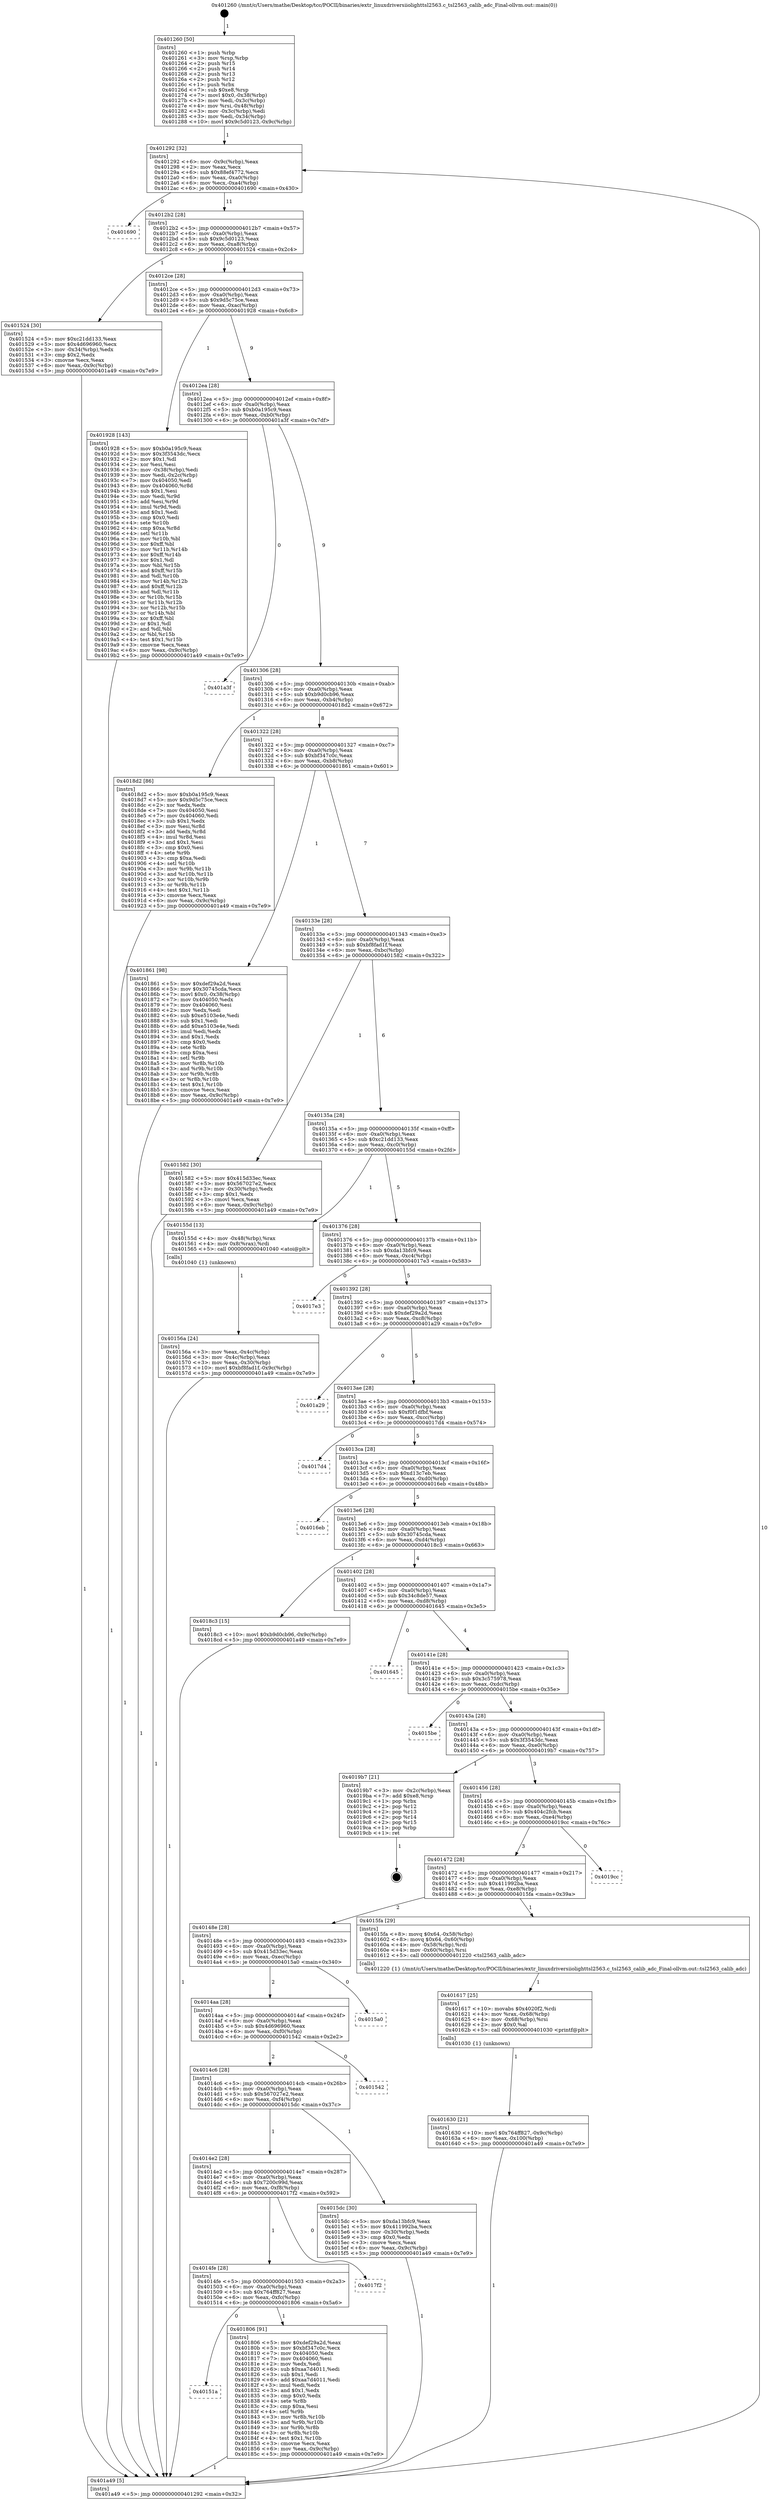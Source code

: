 digraph "0x401260" {
  label = "0x401260 (/mnt/c/Users/mathe/Desktop/tcc/POCII/binaries/extr_linuxdriversiiolighttsl2563.c_tsl2563_calib_adc_Final-ollvm.out::main(0))"
  labelloc = "t"
  node[shape=record]

  Entry [label="",width=0.3,height=0.3,shape=circle,fillcolor=black,style=filled]
  "0x401292" [label="{
     0x401292 [32]\l
     | [instrs]\l
     &nbsp;&nbsp;0x401292 \<+6\>: mov -0x9c(%rbp),%eax\l
     &nbsp;&nbsp;0x401298 \<+2\>: mov %eax,%ecx\l
     &nbsp;&nbsp;0x40129a \<+6\>: sub $0x88ef4772,%ecx\l
     &nbsp;&nbsp;0x4012a0 \<+6\>: mov %eax,-0xa0(%rbp)\l
     &nbsp;&nbsp;0x4012a6 \<+6\>: mov %ecx,-0xa4(%rbp)\l
     &nbsp;&nbsp;0x4012ac \<+6\>: je 0000000000401690 \<main+0x430\>\l
  }"]
  "0x401690" [label="{
     0x401690\l
  }", style=dashed]
  "0x4012b2" [label="{
     0x4012b2 [28]\l
     | [instrs]\l
     &nbsp;&nbsp;0x4012b2 \<+5\>: jmp 00000000004012b7 \<main+0x57\>\l
     &nbsp;&nbsp;0x4012b7 \<+6\>: mov -0xa0(%rbp),%eax\l
     &nbsp;&nbsp;0x4012bd \<+5\>: sub $0x9c5d0123,%eax\l
     &nbsp;&nbsp;0x4012c2 \<+6\>: mov %eax,-0xa8(%rbp)\l
     &nbsp;&nbsp;0x4012c8 \<+6\>: je 0000000000401524 \<main+0x2c4\>\l
  }"]
  Exit [label="",width=0.3,height=0.3,shape=circle,fillcolor=black,style=filled,peripheries=2]
  "0x401524" [label="{
     0x401524 [30]\l
     | [instrs]\l
     &nbsp;&nbsp;0x401524 \<+5\>: mov $0xc21dd133,%eax\l
     &nbsp;&nbsp;0x401529 \<+5\>: mov $0x4d696960,%ecx\l
     &nbsp;&nbsp;0x40152e \<+3\>: mov -0x34(%rbp),%edx\l
     &nbsp;&nbsp;0x401531 \<+3\>: cmp $0x2,%edx\l
     &nbsp;&nbsp;0x401534 \<+3\>: cmovne %ecx,%eax\l
     &nbsp;&nbsp;0x401537 \<+6\>: mov %eax,-0x9c(%rbp)\l
     &nbsp;&nbsp;0x40153d \<+5\>: jmp 0000000000401a49 \<main+0x7e9\>\l
  }"]
  "0x4012ce" [label="{
     0x4012ce [28]\l
     | [instrs]\l
     &nbsp;&nbsp;0x4012ce \<+5\>: jmp 00000000004012d3 \<main+0x73\>\l
     &nbsp;&nbsp;0x4012d3 \<+6\>: mov -0xa0(%rbp),%eax\l
     &nbsp;&nbsp;0x4012d9 \<+5\>: sub $0x9d5c75ce,%eax\l
     &nbsp;&nbsp;0x4012de \<+6\>: mov %eax,-0xac(%rbp)\l
     &nbsp;&nbsp;0x4012e4 \<+6\>: je 0000000000401928 \<main+0x6c8\>\l
  }"]
  "0x401a49" [label="{
     0x401a49 [5]\l
     | [instrs]\l
     &nbsp;&nbsp;0x401a49 \<+5\>: jmp 0000000000401292 \<main+0x32\>\l
  }"]
  "0x401260" [label="{
     0x401260 [50]\l
     | [instrs]\l
     &nbsp;&nbsp;0x401260 \<+1\>: push %rbp\l
     &nbsp;&nbsp;0x401261 \<+3\>: mov %rsp,%rbp\l
     &nbsp;&nbsp;0x401264 \<+2\>: push %r15\l
     &nbsp;&nbsp;0x401266 \<+2\>: push %r14\l
     &nbsp;&nbsp;0x401268 \<+2\>: push %r13\l
     &nbsp;&nbsp;0x40126a \<+2\>: push %r12\l
     &nbsp;&nbsp;0x40126c \<+1\>: push %rbx\l
     &nbsp;&nbsp;0x40126d \<+7\>: sub $0xe8,%rsp\l
     &nbsp;&nbsp;0x401274 \<+7\>: movl $0x0,-0x38(%rbp)\l
     &nbsp;&nbsp;0x40127b \<+3\>: mov %edi,-0x3c(%rbp)\l
     &nbsp;&nbsp;0x40127e \<+4\>: mov %rsi,-0x48(%rbp)\l
     &nbsp;&nbsp;0x401282 \<+3\>: mov -0x3c(%rbp),%edi\l
     &nbsp;&nbsp;0x401285 \<+3\>: mov %edi,-0x34(%rbp)\l
     &nbsp;&nbsp;0x401288 \<+10\>: movl $0x9c5d0123,-0x9c(%rbp)\l
  }"]
  "0x40151a" [label="{
     0x40151a\l
  }", style=dashed]
  "0x401928" [label="{
     0x401928 [143]\l
     | [instrs]\l
     &nbsp;&nbsp;0x401928 \<+5\>: mov $0xb0a195c9,%eax\l
     &nbsp;&nbsp;0x40192d \<+5\>: mov $0x3f3543dc,%ecx\l
     &nbsp;&nbsp;0x401932 \<+2\>: mov $0x1,%dl\l
     &nbsp;&nbsp;0x401934 \<+2\>: xor %esi,%esi\l
     &nbsp;&nbsp;0x401936 \<+3\>: mov -0x38(%rbp),%edi\l
     &nbsp;&nbsp;0x401939 \<+3\>: mov %edi,-0x2c(%rbp)\l
     &nbsp;&nbsp;0x40193c \<+7\>: mov 0x404050,%edi\l
     &nbsp;&nbsp;0x401943 \<+8\>: mov 0x404060,%r8d\l
     &nbsp;&nbsp;0x40194b \<+3\>: sub $0x1,%esi\l
     &nbsp;&nbsp;0x40194e \<+3\>: mov %edi,%r9d\l
     &nbsp;&nbsp;0x401951 \<+3\>: add %esi,%r9d\l
     &nbsp;&nbsp;0x401954 \<+4\>: imul %r9d,%edi\l
     &nbsp;&nbsp;0x401958 \<+3\>: and $0x1,%edi\l
     &nbsp;&nbsp;0x40195b \<+3\>: cmp $0x0,%edi\l
     &nbsp;&nbsp;0x40195e \<+4\>: sete %r10b\l
     &nbsp;&nbsp;0x401962 \<+4\>: cmp $0xa,%r8d\l
     &nbsp;&nbsp;0x401966 \<+4\>: setl %r11b\l
     &nbsp;&nbsp;0x40196a \<+3\>: mov %r10b,%bl\l
     &nbsp;&nbsp;0x40196d \<+3\>: xor $0xff,%bl\l
     &nbsp;&nbsp;0x401970 \<+3\>: mov %r11b,%r14b\l
     &nbsp;&nbsp;0x401973 \<+4\>: xor $0xff,%r14b\l
     &nbsp;&nbsp;0x401977 \<+3\>: xor $0x1,%dl\l
     &nbsp;&nbsp;0x40197a \<+3\>: mov %bl,%r15b\l
     &nbsp;&nbsp;0x40197d \<+4\>: and $0xff,%r15b\l
     &nbsp;&nbsp;0x401981 \<+3\>: and %dl,%r10b\l
     &nbsp;&nbsp;0x401984 \<+3\>: mov %r14b,%r12b\l
     &nbsp;&nbsp;0x401987 \<+4\>: and $0xff,%r12b\l
     &nbsp;&nbsp;0x40198b \<+3\>: and %dl,%r11b\l
     &nbsp;&nbsp;0x40198e \<+3\>: or %r10b,%r15b\l
     &nbsp;&nbsp;0x401991 \<+3\>: or %r11b,%r12b\l
     &nbsp;&nbsp;0x401994 \<+3\>: xor %r12b,%r15b\l
     &nbsp;&nbsp;0x401997 \<+3\>: or %r14b,%bl\l
     &nbsp;&nbsp;0x40199a \<+3\>: xor $0xff,%bl\l
     &nbsp;&nbsp;0x40199d \<+3\>: or $0x1,%dl\l
     &nbsp;&nbsp;0x4019a0 \<+2\>: and %dl,%bl\l
     &nbsp;&nbsp;0x4019a2 \<+3\>: or %bl,%r15b\l
     &nbsp;&nbsp;0x4019a5 \<+4\>: test $0x1,%r15b\l
     &nbsp;&nbsp;0x4019a9 \<+3\>: cmovne %ecx,%eax\l
     &nbsp;&nbsp;0x4019ac \<+6\>: mov %eax,-0x9c(%rbp)\l
     &nbsp;&nbsp;0x4019b2 \<+5\>: jmp 0000000000401a49 \<main+0x7e9\>\l
  }"]
  "0x4012ea" [label="{
     0x4012ea [28]\l
     | [instrs]\l
     &nbsp;&nbsp;0x4012ea \<+5\>: jmp 00000000004012ef \<main+0x8f\>\l
     &nbsp;&nbsp;0x4012ef \<+6\>: mov -0xa0(%rbp),%eax\l
     &nbsp;&nbsp;0x4012f5 \<+5\>: sub $0xb0a195c9,%eax\l
     &nbsp;&nbsp;0x4012fa \<+6\>: mov %eax,-0xb0(%rbp)\l
     &nbsp;&nbsp;0x401300 \<+6\>: je 0000000000401a3f \<main+0x7df\>\l
  }"]
  "0x401806" [label="{
     0x401806 [91]\l
     | [instrs]\l
     &nbsp;&nbsp;0x401806 \<+5\>: mov $0xdef29a2d,%eax\l
     &nbsp;&nbsp;0x40180b \<+5\>: mov $0xbf347c0c,%ecx\l
     &nbsp;&nbsp;0x401810 \<+7\>: mov 0x404050,%edx\l
     &nbsp;&nbsp;0x401817 \<+7\>: mov 0x404060,%esi\l
     &nbsp;&nbsp;0x40181e \<+2\>: mov %edx,%edi\l
     &nbsp;&nbsp;0x401820 \<+6\>: sub $0xaa7d4011,%edi\l
     &nbsp;&nbsp;0x401826 \<+3\>: sub $0x1,%edi\l
     &nbsp;&nbsp;0x401829 \<+6\>: add $0xaa7d4011,%edi\l
     &nbsp;&nbsp;0x40182f \<+3\>: imul %edi,%edx\l
     &nbsp;&nbsp;0x401832 \<+3\>: and $0x1,%edx\l
     &nbsp;&nbsp;0x401835 \<+3\>: cmp $0x0,%edx\l
     &nbsp;&nbsp;0x401838 \<+4\>: sete %r8b\l
     &nbsp;&nbsp;0x40183c \<+3\>: cmp $0xa,%esi\l
     &nbsp;&nbsp;0x40183f \<+4\>: setl %r9b\l
     &nbsp;&nbsp;0x401843 \<+3\>: mov %r8b,%r10b\l
     &nbsp;&nbsp;0x401846 \<+3\>: and %r9b,%r10b\l
     &nbsp;&nbsp;0x401849 \<+3\>: xor %r9b,%r8b\l
     &nbsp;&nbsp;0x40184c \<+3\>: or %r8b,%r10b\l
     &nbsp;&nbsp;0x40184f \<+4\>: test $0x1,%r10b\l
     &nbsp;&nbsp;0x401853 \<+3\>: cmovne %ecx,%eax\l
     &nbsp;&nbsp;0x401856 \<+6\>: mov %eax,-0x9c(%rbp)\l
     &nbsp;&nbsp;0x40185c \<+5\>: jmp 0000000000401a49 \<main+0x7e9\>\l
  }"]
  "0x401a3f" [label="{
     0x401a3f\l
  }", style=dashed]
  "0x401306" [label="{
     0x401306 [28]\l
     | [instrs]\l
     &nbsp;&nbsp;0x401306 \<+5\>: jmp 000000000040130b \<main+0xab\>\l
     &nbsp;&nbsp;0x40130b \<+6\>: mov -0xa0(%rbp),%eax\l
     &nbsp;&nbsp;0x401311 \<+5\>: sub $0xb9d0cb96,%eax\l
     &nbsp;&nbsp;0x401316 \<+6\>: mov %eax,-0xb4(%rbp)\l
     &nbsp;&nbsp;0x40131c \<+6\>: je 00000000004018d2 \<main+0x672\>\l
  }"]
  "0x4014fe" [label="{
     0x4014fe [28]\l
     | [instrs]\l
     &nbsp;&nbsp;0x4014fe \<+5\>: jmp 0000000000401503 \<main+0x2a3\>\l
     &nbsp;&nbsp;0x401503 \<+6\>: mov -0xa0(%rbp),%eax\l
     &nbsp;&nbsp;0x401509 \<+5\>: sub $0x764ff827,%eax\l
     &nbsp;&nbsp;0x40150e \<+6\>: mov %eax,-0xfc(%rbp)\l
     &nbsp;&nbsp;0x401514 \<+6\>: je 0000000000401806 \<main+0x5a6\>\l
  }"]
  "0x4018d2" [label="{
     0x4018d2 [86]\l
     | [instrs]\l
     &nbsp;&nbsp;0x4018d2 \<+5\>: mov $0xb0a195c9,%eax\l
     &nbsp;&nbsp;0x4018d7 \<+5\>: mov $0x9d5c75ce,%ecx\l
     &nbsp;&nbsp;0x4018dc \<+2\>: xor %edx,%edx\l
     &nbsp;&nbsp;0x4018de \<+7\>: mov 0x404050,%esi\l
     &nbsp;&nbsp;0x4018e5 \<+7\>: mov 0x404060,%edi\l
     &nbsp;&nbsp;0x4018ec \<+3\>: sub $0x1,%edx\l
     &nbsp;&nbsp;0x4018ef \<+3\>: mov %esi,%r8d\l
     &nbsp;&nbsp;0x4018f2 \<+3\>: add %edx,%r8d\l
     &nbsp;&nbsp;0x4018f5 \<+4\>: imul %r8d,%esi\l
     &nbsp;&nbsp;0x4018f9 \<+3\>: and $0x1,%esi\l
     &nbsp;&nbsp;0x4018fc \<+3\>: cmp $0x0,%esi\l
     &nbsp;&nbsp;0x4018ff \<+4\>: sete %r9b\l
     &nbsp;&nbsp;0x401903 \<+3\>: cmp $0xa,%edi\l
     &nbsp;&nbsp;0x401906 \<+4\>: setl %r10b\l
     &nbsp;&nbsp;0x40190a \<+3\>: mov %r9b,%r11b\l
     &nbsp;&nbsp;0x40190d \<+3\>: and %r10b,%r11b\l
     &nbsp;&nbsp;0x401910 \<+3\>: xor %r10b,%r9b\l
     &nbsp;&nbsp;0x401913 \<+3\>: or %r9b,%r11b\l
     &nbsp;&nbsp;0x401916 \<+4\>: test $0x1,%r11b\l
     &nbsp;&nbsp;0x40191a \<+3\>: cmovne %ecx,%eax\l
     &nbsp;&nbsp;0x40191d \<+6\>: mov %eax,-0x9c(%rbp)\l
     &nbsp;&nbsp;0x401923 \<+5\>: jmp 0000000000401a49 \<main+0x7e9\>\l
  }"]
  "0x401322" [label="{
     0x401322 [28]\l
     | [instrs]\l
     &nbsp;&nbsp;0x401322 \<+5\>: jmp 0000000000401327 \<main+0xc7\>\l
     &nbsp;&nbsp;0x401327 \<+6\>: mov -0xa0(%rbp),%eax\l
     &nbsp;&nbsp;0x40132d \<+5\>: sub $0xbf347c0c,%eax\l
     &nbsp;&nbsp;0x401332 \<+6\>: mov %eax,-0xb8(%rbp)\l
     &nbsp;&nbsp;0x401338 \<+6\>: je 0000000000401861 \<main+0x601\>\l
  }"]
  "0x4017f2" [label="{
     0x4017f2\l
  }", style=dashed]
  "0x401861" [label="{
     0x401861 [98]\l
     | [instrs]\l
     &nbsp;&nbsp;0x401861 \<+5\>: mov $0xdef29a2d,%eax\l
     &nbsp;&nbsp;0x401866 \<+5\>: mov $0x30745cda,%ecx\l
     &nbsp;&nbsp;0x40186b \<+7\>: movl $0x0,-0x38(%rbp)\l
     &nbsp;&nbsp;0x401872 \<+7\>: mov 0x404050,%edx\l
     &nbsp;&nbsp;0x401879 \<+7\>: mov 0x404060,%esi\l
     &nbsp;&nbsp;0x401880 \<+2\>: mov %edx,%edi\l
     &nbsp;&nbsp;0x401882 \<+6\>: sub $0xe5103e4e,%edi\l
     &nbsp;&nbsp;0x401888 \<+3\>: sub $0x1,%edi\l
     &nbsp;&nbsp;0x40188b \<+6\>: add $0xe5103e4e,%edi\l
     &nbsp;&nbsp;0x401891 \<+3\>: imul %edi,%edx\l
     &nbsp;&nbsp;0x401894 \<+3\>: and $0x1,%edx\l
     &nbsp;&nbsp;0x401897 \<+3\>: cmp $0x0,%edx\l
     &nbsp;&nbsp;0x40189a \<+4\>: sete %r8b\l
     &nbsp;&nbsp;0x40189e \<+3\>: cmp $0xa,%esi\l
     &nbsp;&nbsp;0x4018a1 \<+4\>: setl %r9b\l
     &nbsp;&nbsp;0x4018a5 \<+3\>: mov %r8b,%r10b\l
     &nbsp;&nbsp;0x4018a8 \<+3\>: and %r9b,%r10b\l
     &nbsp;&nbsp;0x4018ab \<+3\>: xor %r9b,%r8b\l
     &nbsp;&nbsp;0x4018ae \<+3\>: or %r8b,%r10b\l
     &nbsp;&nbsp;0x4018b1 \<+4\>: test $0x1,%r10b\l
     &nbsp;&nbsp;0x4018b5 \<+3\>: cmovne %ecx,%eax\l
     &nbsp;&nbsp;0x4018b8 \<+6\>: mov %eax,-0x9c(%rbp)\l
     &nbsp;&nbsp;0x4018be \<+5\>: jmp 0000000000401a49 \<main+0x7e9\>\l
  }"]
  "0x40133e" [label="{
     0x40133e [28]\l
     | [instrs]\l
     &nbsp;&nbsp;0x40133e \<+5\>: jmp 0000000000401343 \<main+0xe3\>\l
     &nbsp;&nbsp;0x401343 \<+6\>: mov -0xa0(%rbp),%eax\l
     &nbsp;&nbsp;0x401349 \<+5\>: sub $0xbf8fad1f,%eax\l
     &nbsp;&nbsp;0x40134e \<+6\>: mov %eax,-0xbc(%rbp)\l
     &nbsp;&nbsp;0x401354 \<+6\>: je 0000000000401582 \<main+0x322\>\l
  }"]
  "0x401630" [label="{
     0x401630 [21]\l
     | [instrs]\l
     &nbsp;&nbsp;0x401630 \<+10\>: movl $0x764ff827,-0x9c(%rbp)\l
     &nbsp;&nbsp;0x40163a \<+6\>: mov %eax,-0x100(%rbp)\l
     &nbsp;&nbsp;0x401640 \<+5\>: jmp 0000000000401a49 \<main+0x7e9\>\l
  }"]
  "0x401582" [label="{
     0x401582 [30]\l
     | [instrs]\l
     &nbsp;&nbsp;0x401582 \<+5\>: mov $0x415d33ec,%eax\l
     &nbsp;&nbsp;0x401587 \<+5\>: mov $0x567027e2,%ecx\l
     &nbsp;&nbsp;0x40158c \<+3\>: mov -0x30(%rbp),%edx\l
     &nbsp;&nbsp;0x40158f \<+3\>: cmp $0x1,%edx\l
     &nbsp;&nbsp;0x401592 \<+3\>: cmovl %ecx,%eax\l
     &nbsp;&nbsp;0x401595 \<+6\>: mov %eax,-0x9c(%rbp)\l
     &nbsp;&nbsp;0x40159b \<+5\>: jmp 0000000000401a49 \<main+0x7e9\>\l
  }"]
  "0x40135a" [label="{
     0x40135a [28]\l
     | [instrs]\l
     &nbsp;&nbsp;0x40135a \<+5\>: jmp 000000000040135f \<main+0xff\>\l
     &nbsp;&nbsp;0x40135f \<+6\>: mov -0xa0(%rbp),%eax\l
     &nbsp;&nbsp;0x401365 \<+5\>: sub $0xc21dd133,%eax\l
     &nbsp;&nbsp;0x40136a \<+6\>: mov %eax,-0xc0(%rbp)\l
     &nbsp;&nbsp;0x401370 \<+6\>: je 000000000040155d \<main+0x2fd\>\l
  }"]
  "0x401617" [label="{
     0x401617 [25]\l
     | [instrs]\l
     &nbsp;&nbsp;0x401617 \<+10\>: movabs $0x4020f2,%rdi\l
     &nbsp;&nbsp;0x401621 \<+4\>: mov %rax,-0x68(%rbp)\l
     &nbsp;&nbsp;0x401625 \<+4\>: mov -0x68(%rbp),%rsi\l
     &nbsp;&nbsp;0x401629 \<+2\>: mov $0x0,%al\l
     &nbsp;&nbsp;0x40162b \<+5\>: call 0000000000401030 \<printf@plt\>\l
     | [calls]\l
     &nbsp;&nbsp;0x401030 \{1\} (unknown)\l
  }"]
  "0x40155d" [label="{
     0x40155d [13]\l
     | [instrs]\l
     &nbsp;&nbsp;0x40155d \<+4\>: mov -0x48(%rbp),%rax\l
     &nbsp;&nbsp;0x401561 \<+4\>: mov 0x8(%rax),%rdi\l
     &nbsp;&nbsp;0x401565 \<+5\>: call 0000000000401040 \<atoi@plt\>\l
     | [calls]\l
     &nbsp;&nbsp;0x401040 \{1\} (unknown)\l
  }"]
  "0x401376" [label="{
     0x401376 [28]\l
     | [instrs]\l
     &nbsp;&nbsp;0x401376 \<+5\>: jmp 000000000040137b \<main+0x11b\>\l
     &nbsp;&nbsp;0x40137b \<+6\>: mov -0xa0(%rbp),%eax\l
     &nbsp;&nbsp;0x401381 \<+5\>: sub $0xda13bfc9,%eax\l
     &nbsp;&nbsp;0x401386 \<+6\>: mov %eax,-0xc4(%rbp)\l
     &nbsp;&nbsp;0x40138c \<+6\>: je 00000000004017e3 \<main+0x583\>\l
  }"]
  "0x40156a" [label="{
     0x40156a [24]\l
     | [instrs]\l
     &nbsp;&nbsp;0x40156a \<+3\>: mov %eax,-0x4c(%rbp)\l
     &nbsp;&nbsp;0x40156d \<+3\>: mov -0x4c(%rbp),%eax\l
     &nbsp;&nbsp;0x401570 \<+3\>: mov %eax,-0x30(%rbp)\l
     &nbsp;&nbsp;0x401573 \<+10\>: movl $0xbf8fad1f,-0x9c(%rbp)\l
     &nbsp;&nbsp;0x40157d \<+5\>: jmp 0000000000401a49 \<main+0x7e9\>\l
  }"]
  "0x4014e2" [label="{
     0x4014e2 [28]\l
     | [instrs]\l
     &nbsp;&nbsp;0x4014e2 \<+5\>: jmp 00000000004014e7 \<main+0x287\>\l
     &nbsp;&nbsp;0x4014e7 \<+6\>: mov -0xa0(%rbp),%eax\l
     &nbsp;&nbsp;0x4014ed \<+5\>: sub $0x7200c99d,%eax\l
     &nbsp;&nbsp;0x4014f2 \<+6\>: mov %eax,-0xf8(%rbp)\l
     &nbsp;&nbsp;0x4014f8 \<+6\>: je 00000000004017f2 \<main+0x592\>\l
  }"]
  "0x4017e3" [label="{
     0x4017e3\l
  }", style=dashed]
  "0x401392" [label="{
     0x401392 [28]\l
     | [instrs]\l
     &nbsp;&nbsp;0x401392 \<+5\>: jmp 0000000000401397 \<main+0x137\>\l
     &nbsp;&nbsp;0x401397 \<+6\>: mov -0xa0(%rbp),%eax\l
     &nbsp;&nbsp;0x40139d \<+5\>: sub $0xdef29a2d,%eax\l
     &nbsp;&nbsp;0x4013a2 \<+6\>: mov %eax,-0xc8(%rbp)\l
     &nbsp;&nbsp;0x4013a8 \<+6\>: je 0000000000401a29 \<main+0x7c9\>\l
  }"]
  "0x4015dc" [label="{
     0x4015dc [30]\l
     | [instrs]\l
     &nbsp;&nbsp;0x4015dc \<+5\>: mov $0xda13bfc9,%eax\l
     &nbsp;&nbsp;0x4015e1 \<+5\>: mov $0x411992ba,%ecx\l
     &nbsp;&nbsp;0x4015e6 \<+3\>: mov -0x30(%rbp),%edx\l
     &nbsp;&nbsp;0x4015e9 \<+3\>: cmp $0x0,%edx\l
     &nbsp;&nbsp;0x4015ec \<+3\>: cmove %ecx,%eax\l
     &nbsp;&nbsp;0x4015ef \<+6\>: mov %eax,-0x9c(%rbp)\l
     &nbsp;&nbsp;0x4015f5 \<+5\>: jmp 0000000000401a49 \<main+0x7e9\>\l
  }"]
  "0x401a29" [label="{
     0x401a29\l
  }", style=dashed]
  "0x4013ae" [label="{
     0x4013ae [28]\l
     | [instrs]\l
     &nbsp;&nbsp;0x4013ae \<+5\>: jmp 00000000004013b3 \<main+0x153\>\l
     &nbsp;&nbsp;0x4013b3 \<+6\>: mov -0xa0(%rbp),%eax\l
     &nbsp;&nbsp;0x4013b9 \<+5\>: sub $0xf0f1dfbf,%eax\l
     &nbsp;&nbsp;0x4013be \<+6\>: mov %eax,-0xcc(%rbp)\l
     &nbsp;&nbsp;0x4013c4 \<+6\>: je 00000000004017d4 \<main+0x574\>\l
  }"]
  "0x4014c6" [label="{
     0x4014c6 [28]\l
     | [instrs]\l
     &nbsp;&nbsp;0x4014c6 \<+5\>: jmp 00000000004014cb \<main+0x26b\>\l
     &nbsp;&nbsp;0x4014cb \<+6\>: mov -0xa0(%rbp),%eax\l
     &nbsp;&nbsp;0x4014d1 \<+5\>: sub $0x567027e2,%eax\l
     &nbsp;&nbsp;0x4014d6 \<+6\>: mov %eax,-0xf4(%rbp)\l
     &nbsp;&nbsp;0x4014dc \<+6\>: je 00000000004015dc \<main+0x37c\>\l
  }"]
  "0x4017d4" [label="{
     0x4017d4\l
  }", style=dashed]
  "0x4013ca" [label="{
     0x4013ca [28]\l
     | [instrs]\l
     &nbsp;&nbsp;0x4013ca \<+5\>: jmp 00000000004013cf \<main+0x16f\>\l
     &nbsp;&nbsp;0x4013cf \<+6\>: mov -0xa0(%rbp),%eax\l
     &nbsp;&nbsp;0x4013d5 \<+5\>: sub $0xd13c7eb,%eax\l
     &nbsp;&nbsp;0x4013da \<+6\>: mov %eax,-0xd0(%rbp)\l
     &nbsp;&nbsp;0x4013e0 \<+6\>: je 00000000004016eb \<main+0x48b\>\l
  }"]
  "0x401542" [label="{
     0x401542\l
  }", style=dashed]
  "0x4016eb" [label="{
     0x4016eb\l
  }", style=dashed]
  "0x4013e6" [label="{
     0x4013e6 [28]\l
     | [instrs]\l
     &nbsp;&nbsp;0x4013e6 \<+5\>: jmp 00000000004013eb \<main+0x18b\>\l
     &nbsp;&nbsp;0x4013eb \<+6\>: mov -0xa0(%rbp),%eax\l
     &nbsp;&nbsp;0x4013f1 \<+5\>: sub $0x30745cda,%eax\l
     &nbsp;&nbsp;0x4013f6 \<+6\>: mov %eax,-0xd4(%rbp)\l
     &nbsp;&nbsp;0x4013fc \<+6\>: je 00000000004018c3 \<main+0x663\>\l
  }"]
  "0x4014aa" [label="{
     0x4014aa [28]\l
     | [instrs]\l
     &nbsp;&nbsp;0x4014aa \<+5\>: jmp 00000000004014af \<main+0x24f\>\l
     &nbsp;&nbsp;0x4014af \<+6\>: mov -0xa0(%rbp),%eax\l
     &nbsp;&nbsp;0x4014b5 \<+5\>: sub $0x4d696960,%eax\l
     &nbsp;&nbsp;0x4014ba \<+6\>: mov %eax,-0xf0(%rbp)\l
     &nbsp;&nbsp;0x4014c0 \<+6\>: je 0000000000401542 \<main+0x2e2\>\l
  }"]
  "0x4018c3" [label="{
     0x4018c3 [15]\l
     | [instrs]\l
     &nbsp;&nbsp;0x4018c3 \<+10\>: movl $0xb9d0cb96,-0x9c(%rbp)\l
     &nbsp;&nbsp;0x4018cd \<+5\>: jmp 0000000000401a49 \<main+0x7e9\>\l
  }"]
  "0x401402" [label="{
     0x401402 [28]\l
     | [instrs]\l
     &nbsp;&nbsp;0x401402 \<+5\>: jmp 0000000000401407 \<main+0x1a7\>\l
     &nbsp;&nbsp;0x401407 \<+6\>: mov -0xa0(%rbp),%eax\l
     &nbsp;&nbsp;0x40140d \<+5\>: sub $0x34c8de57,%eax\l
     &nbsp;&nbsp;0x401412 \<+6\>: mov %eax,-0xd8(%rbp)\l
     &nbsp;&nbsp;0x401418 \<+6\>: je 0000000000401645 \<main+0x3e5\>\l
  }"]
  "0x4015a0" [label="{
     0x4015a0\l
  }", style=dashed]
  "0x401645" [label="{
     0x401645\l
  }", style=dashed]
  "0x40141e" [label="{
     0x40141e [28]\l
     | [instrs]\l
     &nbsp;&nbsp;0x40141e \<+5\>: jmp 0000000000401423 \<main+0x1c3\>\l
     &nbsp;&nbsp;0x401423 \<+6\>: mov -0xa0(%rbp),%eax\l
     &nbsp;&nbsp;0x401429 \<+5\>: sub $0x3c575978,%eax\l
     &nbsp;&nbsp;0x40142e \<+6\>: mov %eax,-0xdc(%rbp)\l
     &nbsp;&nbsp;0x401434 \<+6\>: je 00000000004015be \<main+0x35e\>\l
  }"]
  "0x40148e" [label="{
     0x40148e [28]\l
     | [instrs]\l
     &nbsp;&nbsp;0x40148e \<+5\>: jmp 0000000000401493 \<main+0x233\>\l
     &nbsp;&nbsp;0x401493 \<+6\>: mov -0xa0(%rbp),%eax\l
     &nbsp;&nbsp;0x401499 \<+5\>: sub $0x415d33ec,%eax\l
     &nbsp;&nbsp;0x40149e \<+6\>: mov %eax,-0xec(%rbp)\l
     &nbsp;&nbsp;0x4014a4 \<+6\>: je 00000000004015a0 \<main+0x340\>\l
  }"]
  "0x4015be" [label="{
     0x4015be\l
  }", style=dashed]
  "0x40143a" [label="{
     0x40143a [28]\l
     | [instrs]\l
     &nbsp;&nbsp;0x40143a \<+5\>: jmp 000000000040143f \<main+0x1df\>\l
     &nbsp;&nbsp;0x40143f \<+6\>: mov -0xa0(%rbp),%eax\l
     &nbsp;&nbsp;0x401445 \<+5\>: sub $0x3f3543dc,%eax\l
     &nbsp;&nbsp;0x40144a \<+6\>: mov %eax,-0xe0(%rbp)\l
     &nbsp;&nbsp;0x401450 \<+6\>: je 00000000004019b7 \<main+0x757\>\l
  }"]
  "0x4015fa" [label="{
     0x4015fa [29]\l
     | [instrs]\l
     &nbsp;&nbsp;0x4015fa \<+8\>: movq $0x64,-0x58(%rbp)\l
     &nbsp;&nbsp;0x401602 \<+8\>: movq $0x64,-0x60(%rbp)\l
     &nbsp;&nbsp;0x40160a \<+4\>: mov -0x58(%rbp),%rdi\l
     &nbsp;&nbsp;0x40160e \<+4\>: mov -0x60(%rbp),%rsi\l
     &nbsp;&nbsp;0x401612 \<+5\>: call 0000000000401220 \<tsl2563_calib_adc\>\l
     | [calls]\l
     &nbsp;&nbsp;0x401220 \{1\} (/mnt/c/Users/mathe/Desktop/tcc/POCII/binaries/extr_linuxdriversiiolighttsl2563.c_tsl2563_calib_adc_Final-ollvm.out::tsl2563_calib_adc)\l
  }"]
  "0x4019b7" [label="{
     0x4019b7 [21]\l
     | [instrs]\l
     &nbsp;&nbsp;0x4019b7 \<+3\>: mov -0x2c(%rbp),%eax\l
     &nbsp;&nbsp;0x4019ba \<+7\>: add $0xe8,%rsp\l
     &nbsp;&nbsp;0x4019c1 \<+1\>: pop %rbx\l
     &nbsp;&nbsp;0x4019c2 \<+2\>: pop %r12\l
     &nbsp;&nbsp;0x4019c4 \<+2\>: pop %r13\l
     &nbsp;&nbsp;0x4019c6 \<+2\>: pop %r14\l
     &nbsp;&nbsp;0x4019c8 \<+2\>: pop %r15\l
     &nbsp;&nbsp;0x4019ca \<+1\>: pop %rbp\l
     &nbsp;&nbsp;0x4019cb \<+1\>: ret\l
  }"]
  "0x401456" [label="{
     0x401456 [28]\l
     | [instrs]\l
     &nbsp;&nbsp;0x401456 \<+5\>: jmp 000000000040145b \<main+0x1fb\>\l
     &nbsp;&nbsp;0x40145b \<+6\>: mov -0xa0(%rbp),%eax\l
     &nbsp;&nbsp;0x401461 \<+5\>: sub $0x404c2fcb,%eax\l
     &nbsp;&nbsp;0x401466 \<+6\>: mov %eax,-0xe4(%rbp)\l
     &nbsp;&nbsp;0x40146c \<+6\>: je 00000000004019cc \<main+0x76c\>\l
  }"]
  "0x401472" [label="{
     0x401472 [28]\l
     | [instrs]\l
     &nbsp;&nbsp;0x401472 \<+5\>: jmp 0000000000401477 \<main+0x217\>\l
     &nbsp;&nbsp;0x401477 \<+6\>: mov -0xa0(%rbp),%eax\l
     &nbsp;&nbsp;0x40147d \<+5\>: sub $0x411992ba,%eax\l
     &nbsp;&nbsp;0x401482 \<+6\>: mov %eax,-0xe8(%rbp)\l
     &nbsp;&nbsp;0x401488 \<+6\>: je 00000000004015fa \<main+0x39a\>\l
  }"]
  "0x4019cc" [label="{
     0x4019cc\l
  }", style=dashed]
  Entry -> "0x401260" [label=" 1"]
  "0x401292" -> "0x401690" [label=" 0"]
  "0x401292" -> "0x4012b2" [label=" 11"]
  "0x4019b7" -> Exit [label=" 1"]
  "0x4012b2" -> "0x401524" [label=" 1"]
  "0x4012b2" -> "0x4012ce" [label=" 10"]
  "0x401524" -> "0x401a49" [label=" 1"]
  "0x401260" -> "0x401292" [label=" 1"]
  "0x401a49" -> "0x401292" [label=" 10"]
  "0x401928" -> "0x401a49" [label=" 1"]
  "0x4012ce" -> "0x401928" [label=" 1"]
  "0x4012ce" -> "0x4012ea" [label=" 9"]
  "0x4018d2" -> "0x401a49" [label=" 1"]
  "0x4012ea" -> "0x401a3f" [label=" 0"]
  "0x4012ea" -> "0x401306" [label=" 9"]
  "0x4018c3" -> "0x401a49" [label=" 1"]
  "0x401306" -> "0x4018d2" [label=" 1"]
  "0x401306" -> "0x401322" [label=" 8"]
  "0x401806" -> "0x401a49" [label=" 1"]
  "0x401322" -> "0x401861" [label=" 1"]
  "0x401322" -> "0x40133e" [label=" 7"]
  "0x4014fe" -> "0x40151a" [label=" 0"]
  "0x40133e" -> "0x401582" [label=" 1"]
  "0x40133e" -> "0x40135a" [label=" 6"]
  "0x401861" -> "0x401a49" [label=" 1"]
  "0x40135a" -> "0x40155d" [label=" 1"]
  "0x40135a" -> "0x401376" [label=" 5"]
  "0x40155d" -> "0x40156a" [label=" 1"]
  "0x40156a" -> "0x401a49" [label=" 1"]
  "0x401582" -> "0x401a49" [label=" 1"]
  "0x4014e2" -> "0x4014fe" [label=" 1"]
  "0x401376" -> "0x4017e3" [label=" 0"]
  "0x401376" -> "0x401392" [label=" 5"]
  "0x4014e2" -> "0x4017f2" [label=" 0"]
  "0x401392" -> "0x401a29" [label=" 0"]
  "0x401392" -> "0x4013ae" [label=" 5"]
  "0x4014fe" -> "0x401806" [label=" 1"]
  "0x4013ae" -> "0x4017d4" [label=" 0"]
  "0x4013ae" -> "0x4013ca" [label=" 5"]
  "0x401617" -> "0x401630" [label=" 1"]
  "0x4013ca" -> "0x4016eb" [label=" 0"]
  "0x4013ca" -> "0x4013e6" [label=" 5"]
  "0x4015fa" -> "0x401617" [label=" 1"]
  "0x4013e6" -> "0x4018c3" [label=" 1"]
  "0x4013e6" -> "0x401402" [label=" 4"]
  "0x4014c6" -> "0x4014e2" [label=" 1"]
  "0x401402" -> "0x401645" [label=" 0"]
  "0x401402" -> "0x40141e" [label=" 4"]
  "0x4014c6" -> "0x4015dc" [label=" 1"]
  "0x40141e" -> "0x4015be" [label=" 0"]
  "0x40141e" -> "0x40143a" [label=" 4"]
  "0x4014aa" -> "0x4014c6" [label=" 2"]
  "0x40143a" -> "0x4019b7" [label=" 1"]
  "0x40143a" -> "0x401456" [label=" 3"]
  "0x4014aa" -> "0x401542" [label=" 0"]
  "0x401456" -> "0x4019cc" [label=" 0"]
  "0x401456" -> "0x401472" [label=" 3"]
  "0x4015dc" -> "0x401a49" [label=" 1"]
  "0x401472" -> "0x4015fa" [label=" 1"]
  "0x401472" -> "0x40148e" [label=" 2"]
  "0x401630" -> "0x401a49" [label=" 1"]
  "0x40148e" -> "0x4015a0" [label=" 0"]
  "0x40148e" -> "0x4014aa" [label=" 2"]
}
